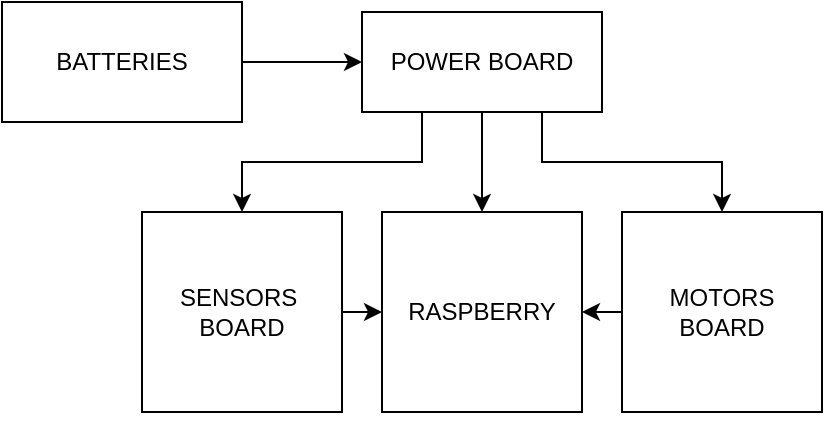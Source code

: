 <mxfile version="24.7.17">
  <diagram name="Pagina-1" id="FTHfxPij3UVQuxliNXez">
    <mxGraphModel dx="858" dy="508" grid="1" gridSize="10" guides="1" tooltips="1" connect="1" arrows="1" fold="1" page="1" pageScale="1" pageWidth="827" pageHeight="1169" math="0" shadow="0">
      <root>
        <mxCell id="0" />
        <mxCell id="1" parent="0" />
        <mxCell id="WswacCXVIzSuOMYkpevD-19" style="edgeStyle=orthogonalEdgeStyle;rounded=0;orthogonalLoop=1;jettySize=auto;html=1;exitX=1;exitY=0.5;exitDx=0;exitDy=0;entryX=0;entryY=0.5;entryDx=0;entryDy=0;" edge="1" parent="1" source="WswacCXVIzSuOMYkpevD-2" target="WswacCXVIzSuOMYkpevD-16">
          <mxGeometry relative="1" as="geometry" />
        </mxCell>
        <mxCell id="WswacCXVIzSuOMYkpevD-2" value="SENSORS&amp;nbsp;&lt;div&gt;BOARD&lt;/div&gt;" style="rounded=0;whiteSpace=wrap;html=1;" vertex="1" parent="1">
          <mxGeometry x="220" y="270" width="100" height="100" as="geometry" />
        </mxCell>
        <mxCell id="WswacCXVIzSuOMYkpevD-20" style="edgeStyle=orthogonalEdgeStyle;rounded=0;orthogonalLoop=1;jettySize=auto;html=1;exitX=0;exitY=0.5;exitDx=0;exitDy=0;entryX=1;entryY=0.5;entryDx=0;entryDy=0;" edge="1" parent="1" source="WswacCXVIzSuOMYkpevD-3" target="WswacCXVIzSuOMYkpevD-16">
          <mxGeometry relative="1" as="geometry" />
        </mxCell>
        <mxCell id="WswacCXVIzSuOMYkpevD-3" value="MOTORS&lt;div&gt;BOARD&lt;/div&gt;" style="rounded=0;whiteSpace=wrap;html=1;" vertex="1" parent="1">
          <mxGeometry x="460" y="270" width="100" height="100" as="geometry" />
        </mxCell>
        <mxCell id="WswacCXVIzSuOMYkpevD-10" style="edgeStyle=orthogonalEdgeStyle;rounded=0;orthogonalLoop=1;jettySize=auto;html=1;exitX=0.25;exitY=1;exitDx=0;exitDy=0;entryX=0.5;entryY=0;entryDx=0;entryDy=0;" edge="1" parent="1" source="WswacCXVIzSuOMYkpevD-5" target="WswacCXVIzSuOMYkpevD-2">
          <mxGeometry relative="1" as="geometry" />
        </mxCell>
        <mxCell id="WswacCXVIzSuOMYkpevD-12" style="edgeStyle=orthogonalEdgeStyle;rounded=0;orthogonalLoop=1;jettySize=auto;html=1;exitX=0.75;exitY=1;exitDx=0;exitDy=0;entryX=0.5;entryY=0;entryDx=0;entryDy=0;" edge="1" parent="1" source="WswacCXVIzSuOMYkpevD-5" target="WswacCXVIzSuOMYkpevD-3">
          <mxGeometry relative="1" as="geometry" />
        </mxCell>
        <mxCell id="WswacCXVIzSuOMYkpevD-17" style="edgeStyle=orthogonalEdgeStyle;rounded=0;orthogonalLoop=1;jettySize=auto;html=1;entryX=0.5;entryY=0;entryDx=0;entryDy=0;" edge="1" parent="1" source="WswacCXVIzSuOMYkpevD-5" target="WswacCXVIzSuOMYkpevD-16">
          <mxGeometry relative="1" as="geometry" />
        </mxCell>
        <mxCell id="WswacCXVIzSuOMYkpevD-5" value="POWER BOARD" style="rounded=0;whiteSpace=wrap;html=1;" vertex="1" parent="1">
          <mxGeometry x="330" y="170" width="120" height="50" as="geometry" />
        </mxCell>
        <mxCell id="WswacCXVIzSuOMYkpevD-13" style="edgeStyle=orthogonalEdgeStyle;rounded=0;orthogonalLoop=1;jettySize=auto;html=1;entryX=0;entryY=0.5;entryDx=0;entryDy=0;" edge="1" parent="1" source="WswacCXVIzSuOMYkpevD-7" target="WswacCXVIzSuOMYkpevD-5">
          <mxGeometry relative="1" as="geometry" />
        </mxCell>
        <mxCell id="WswacCXVIzSuOMYkpevD-7" value="BATTERIES" style="rounded=0;whiteSpace=wrap;html=1;" vertex="1" parent="1">
          <mxGeometry x="150" y="165" width="120" height="60" as="geometry" />
        </mxCell>
        <mxCell id="WswacCXVIzSuOMYkpevD-14" style="edgeStyle=orthogonalEdgeStyle;rounded=0;orthogonalLoop=1;jettySize=auto;html=1;exitX=0.5;exitY=1;exitDx=0;exitDy=0;" edge="1" parent="1" source="WswacCXVIzSuOMYkpevD-2" target="WswacCXVIzSuOMYkpevD-2">
          <mxGeometry relative="1" as="geometry" />
        </mxCell>
        <mxCell id="WswacCXVIzSuOMYkpevD-16" value="RASPBERRY" style="rounded=0;whiteSpace=wrap;html=1;" vertex="1" parent="1">
          <mxGeometry x="340" y="270" width="100" height="100" as="geometry" />
        </mxCell>
      </root>
    </mxGraphModel>
  </diagram>
</mxfile>
